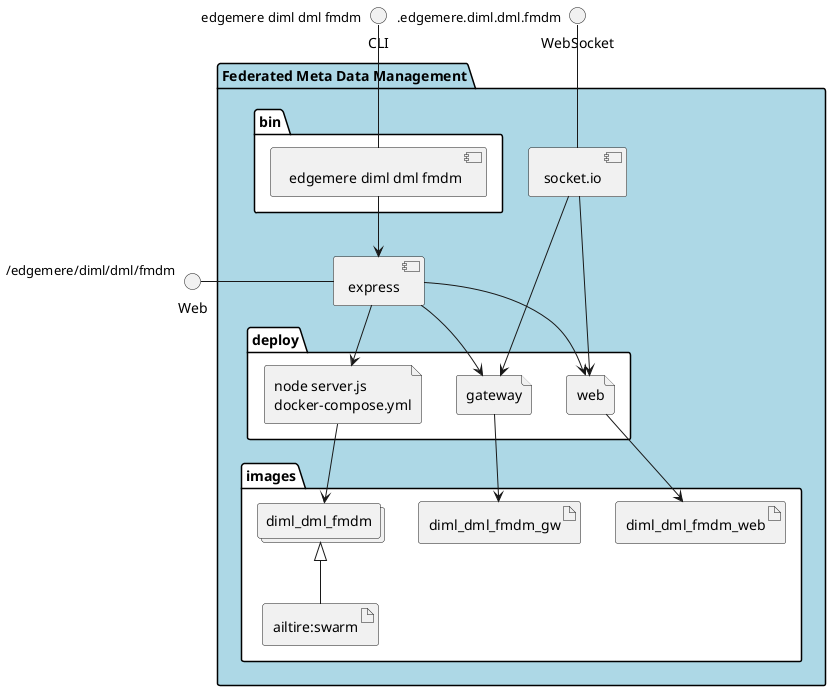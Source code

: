 @startuml
  interface CLI
  interface Web
  interface WebSocket
package "Federated Meta Data Management" #lightblue {
  component express as REST
  component socket.io as socket
  folder bin #ffffff {
    component " edgemere diml dml fmdm" as binName
  }
  binName --> REST

  folder deploy #ffffff {
      file "node server.js\ndocker-compose.yml" as diml_dml_fmdm_container
      REST --> diml_dml_fmdm_container

  
    file "web" as web_container
    REST --> web_container
    socket ---> web_container
  
    file "gateway" as gateway_container
    REST --> gateway_container
    socket ---> gateway_container
  
  }
  folder images #ffffff {
    collections "diml_dml_fmdm" as diml_dml_fmdmimage
    artifact "ailtire:swarm" as ailtireswarm
    diml_dml_fmdmimage <|-- ailtireswarm
    diml_dml_fmdm_container --> diml_dml_fmdmimage

  
      artifact diml_dml_fmdm_web
      web_container --> diml_dml_fmdm_web
    
      artifact diml_dml_fmdm_gw
      gateway_container --> diml_dml_fmdm_gw
    
  }
}
CLI " edgemere diml dml fmdm" -- binName
Web "/edgemere/diml/dml/fmdm" - REST
WebSocket ".edgemere.diml.dml.fmdm" -- socket

@enduml
